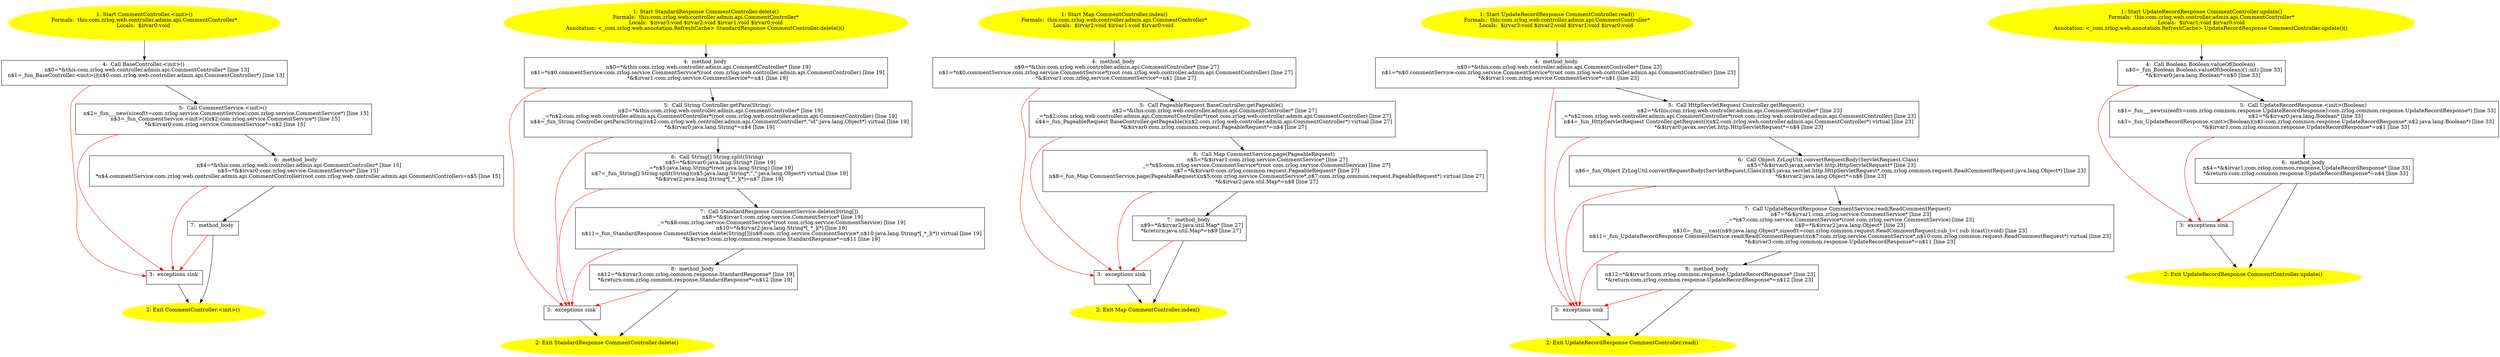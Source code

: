 /* @generated */
digraph cfg {
"com.zrlog.web.controller.admin.api.CommentController.<init>().b9f57dbebb3b1efa78193f4de20ca911_1" [label="1: Start CommentController.<init>()\nFormals:  this:com.zrlog.web.controller.admin.api.CommentController*\nLocals:  $irvar0:void \n  " color=yellow style=filled]
	

	 "com.zrlog.web.controller.admin.api.CommentController.<init>().b9f57dbebb3b1efa78193f4de20ca911_1" -> "com.zrlog.web.controller.admin.api.CommentController.<init>().b9f57dbebb3b1efa78193f4de20ca911_4" ;
"com.zrlog.web.controller.admin.api.CommentController.<init>().b9f57dbebb3b1efa78193f4de20ca911_2" [label="2: Exit CommentController.<init>() \n  " color=yellow style=filled]
	

"com.zrlog.web.controller.admin.api.CommentController.<init>().b9f57dbebb3b1efa78193f4de20ca911_3" [label="3:  exceptions sink \n  " shape="box"]
	

	 "com.zrlog.web.controller.admin.api.CommentController.<init>().b9f57dbebb3b1efa78193f4de20ca911_3" -> "com.zrlog.web.controller.admin.api.CommentController.<init>().b9f57dbebb3b1efa78193f4de20ca911_2" ;
"com.zrlog.web.controller.admin.api.CommentController.<init>().b9f57dbebb3b1efa78193f4de20ca911_4" [label="4:  Call BaseController.<init>() \n   n$0=*&this:com.zrlog.web.controller.admin.api.CommentController* [line 13]\n  n$1=_fun_BaseController.<init>()(n$0:com.zrlog.web.controller.admin.api.CommentController*) [line 13]\n " shape="box"]
	

	 "com.zrlog.web.controller.admin.api.CommentController.<init>().b9f57dbebb3b1efa78193f4de20ca911_4" -> "com.zrlog.web.controller.admin.api.CommentController.<init>().b9f57dbebb3b1efa78193f4de20ca911_5" ;
	 "com.zrlog.web.controller.admin.api.CommentController.<init>().b9f57dbebb3b1efa78193f4de20ca911_4" -> "com.zrlog.web.controller.admin.api.CommentController.<init>().b9f57dbebb3b1efa78193f4de20ca911_3" [color="red" ];
"com.zrlog.web.controller.admin.api.CommentController.<init>().b9f57dbebb3b1efa78193f4de20ca911_5" [label="5:  Call CommentService.<init>() \n   n$2=_fun___new(sizeof(t=com.zrlog.service.CommentService):com.zrlog.service.CommentService*) [line 15]\n  n$3=_fun_CommentService.<init>()(n$2:com.zrlog.service.CommentService*) [line 15]\n  *&$irvar0:com.zrlog.service.CommentService*=n$2 [line 15]\n " shape="box"]
	

	 "com.zrlog.web.controller.admin.api.CommentController.<init>().b9f57dbebb3b1efa78193f4de20ca911_5" -> "com.zrlog.web.controller.admin.api.CommentController.<init>().b9f57dbebb3b1efa78193f4de20ca911_6" ;
	 "com.zrlog.web.controller.admin.api.CommentController.<init>().b9f57dbebb3b1efa78193f4de20ca911_5" -> "com.zrlog.web.controller.admin.api.CommentController.<init>().b9f57dbebb3b1efa78193f4de20ca911_3" [color="red" ];
"com.zrlog.web.controller.admin.api.CommentController.<init>().b9f57dbebb3b1efa78193f4de20ca911_6" [label="6:  method_body \n   n$4=*&this:com.zrlog.web.controller.admin.api.CommentController* [line 15]\n  n$5=*&$irvar0:com.zrlog.service.CommentService* [line 15]\n  *n$4.commentService:com.zrlog.web.controller.admin.api.CommentController(root com.zrlog.web.controller.admin.api.CommentController)=n$5 [line 15]\n " shape="box"]
	

	 "com.zrlog.web.controller.admin.api.CommentController.<init>().b9f57dbebb3b1efa78193f4de20ca911_6" -> "com.zrlog.web.controller.admin.api.CommentController.<init>().b9f57dbebb3b1efa78193f4de20ca911_7" ;
	 "com.zrlog.web.controller.admin.api.CommentController.<init>().b9f57dbebb3b1efa78193f4de20ca911_6" -> "com.zrlog.web.controller.admin.api.CommentController.<init>().b9f57dbebb3b1efa78193f4de20ca911_3" [color="red" ];
"com.zrlog.web.controller.admin.api.CommentController.<init>().b9f57dbebb3b1efa78193f4de20ca911_7" [label="7:  method_body \n  " shape="box"]
	

	 "com.zrlog.web.controller.admin.api.CommentController.<init>().b9f57dbebb3b1efa78193f4de20ca911_7" -> "com.zrlog.web.controller.admin.api.CommentController.<init>().b9f57dbebb3b1efa78193f4de20ca911_2" ;
	 "com.zrlog.web.controller.admin.api.CommentController.<init>().b9f57dbebb3b1efa78193f4de20ca911_7" -> "com.zrlog.web.controller.admin.api.CommentController.<init>().b9f57dbebb3b1efa78193f4de20ca911_3" [color="red" ];
"com.zrlog.web.controller.admin.api.CommentController.delete():com.zrlog.common.response.StandardResp.16277cc84204b69bb57574ef058af51c_1" [label="1: Start StandardResponse CommentController.delete()\nFormals:  this:com.zrlog.web.controller.admin.api.CommentController*\nLocals:  $irvar3:void $irvar2:void $irvar1:void $irvar0:void\nAnnotation: <_com.zrlog.web.annotation.RefreshCache> StandardResponse CommentController.delete()() \n  " color=yellow style=filled]
	

	 "com.zrlog.web.controller.admin.api.CommentController.delete():com.zrlog.common.response.StandardResp.16277cc84204b69bb57574ef058af51c_1" -> "com.zrlog.web.controller.admin.api.CommentController.delete():com.zrlog.common.response.StandardResp.16277cc84204b69bb57574ef058af51c_4" ;
"com.zrlog.web.controller.admin.api.CommentController.delete():com.zrlog.common.response.StandardResp.16277cc84204b69bb57574ef058af51c_2" [label="2: Exit StandardResponse CommentController.delete() \n  " color=yellow style=filled]
	

"com.zrlog.web.controller.admin.api.CommentController.delete():com.zrlog.common.response.StandardResp.16277cc84204b69bb57574ef058af51c_3" [label="3:  exceptions sink \n  " shape="box"]
	

	 "com.zrlog.web.controller.admin.api.CommentController.delete():com.zrlog.common.response.StandardResp.16277cc84204b69bb57574ef058af51c_3" -> "com.zrlog.web.controller.admin.api.CommentController.delete():com.zrlog.common.response.StandardResp.16277cc84204b69bb57574ef058af51c_2" ;
"com.zrlog.web.controller.admin.api.CommentController.delete():com.zrlog.common.response.StandardResp.16277cc84204b69bb57574ef058af51c_4" [label="4:  method_body \n   n$0=*&this:com.zrlog.web.controller.admin.api.CommentController* [line 19]\n  n$1=*n$0.commentService:com.zrlog.service.CommentService*(root com.zrlog.web.controller.admin.api.CommentController) [line 19]\n  *&$irvar1:com.zrlog.service.CommentService*=n$1 [line 19]\n " shape="box"]
	

	 "com.zrlog.web.controller.admin.api.CommentController.delete():com.zrlog.common.response.StandardResp.16277cc84204b69bb57574ef058af51c_4" -> "com.zrlog.web.controller.admin.api.CommentController.delete():com.zrlog.common.response.StandardResp.16277cc84204b69bb57574ef058af51c_5" ;
	 "com.zrlog.web.controller.admin.api.CommentController.delete():com.zrlog.common.response.StandardResp.16277cc84204b69bb57574ef058af51c_4" -> "com.zrlog.web.controller.admin.api.CommentController.delete():com.zrlog.common.response.StandardResp.16277cc84204b69bb57574ef058af51c_3" [color="red" ];
"com.zrlog.web.controller.admin.api.CommentController.delete():com.zrlog.common.response.StandardResp.16277cc84204b69bb57574ef058af51c_5" [label="5:  Call String Controller.getPara(String) \n   n$2=*&this:com.zrlog.web.controller.admin.api.CommentController* [line 19]\n  _=*n$2:com.zrlog.web.controller.admin.api.CommentController*(root com.zrlog.web.controller.admin.api.CommentController) [line 19]\n  n$4=_fun_String Controller.getPara(String)(n$2:com.zrlog.web.controller.admin.api.CommentController*,\"id\":java.lang.Object*) virtual [line 19]\n  *&$irvar0:java.lang.String*=n$4 [line 19]\n " shape="box"]
	

	 "com.zrlog.web.controller.admin.api.CommentController.delete():com.zrlog.common.response.StandardResp.16277cc84204b69bb57574ef058af51c_5" -> "com.zrlog.web.controller.admin.api.CommentController.delete():com.zrlog.common.response.StandardResp.16277cc84204b69bb57574ef058af51c_6" ;
	 "com.zrlog.web.controller.admin.api.CommentController.delete():com.zrlog.common.response.StandardResp.16277cc84204b69bb57574ef058af51c_5" -> "com.zrlog.web.controller.admin.api.CommentController.delete():com.zrlog.common.response.StandardResp.16277cc84204b69bb57574ef058af51c_3" [color="red" ];
"com.zrlog.web.controller.admin.api.CommentController.delete():com.zrlog.common.response.StandardResp.16277cc84204b69bb57574ef058af51c_6" [label="6:  Call String[] String.split(String) \n   n$5=*&$irvar0:java.lang.String* [line 19]\n  _=*n$5:java.lang.String*(root java.lang.String) [line 19]\n  n$7=_fun_String[] String.split(String)(n$5:java.lang.String*,\",\":java.lang.Object*) virtual [line 19]\n  *&$irvar2:java.lang.String*[_*_](*)=n$7 [line 19]\n " shape="box"]
	

	 "com.zrlog.web.controller.admin.api.CommentController.delete():com.zrlog.common.response.StandardResp.16277cc84204b69bb57574ef058af51c_6" -> "com.zrlog.web.controller.admin.api.CommentController.delete():com.zrlog.common.response.StandardResp.16277cc84204b69bb57574ef058af51c_7" ;
	 "com.zrlog.web.controller.admin.api.CommentController.delete():com.zrlog.common.response.StandardResp.16277cc84204b69bb57574ef058af51c_6" -> "com.zrlog.web.controller.admin.api.CommentController.delete():com.zrlog.common.response.StandardResp.16277cc84204b69bb57574ef058af51c_3" [color="red" ];
"com.zrlog.web.controller.admin.api.CommentController.delete():com.zrlog.common.response.StandardResp.16277cc84204b69bb57574ef058af51c_7" [label="7:  Call StandardResponse CommentService.delete(String[]) \n   n$8=*&$irvar1:com.zrlog.service.CommentService* [line 19]\n  _=*n$8:com.zrlog.service.CommentService*(root com.zrlog.service.CommentService) [line 19]\n  n$10=*&$irvar2:java.lang.String*[_*_](*) [line 19]\n  n$11=_fun_StandardResponse CommentService.delete(String[])(n$8:com.zrlog.service.CommentService*,n$10:java.lang.String*[_*_](*)) virtual [line 19]\n  *&$irvar3:com.zrlog.common.response.StandardResponse*=n$11 [line 19]\n " shape="box"]
	

	 "com.zrlog.web.controller.admin.api.CommentController.delete():com.zrlog.common.response.StandardResp.16277cc84204b69bb57574ef058af51c_7" -> "com.zrlog.web.controller.admin.api.CommentController.delete():com.zrlog.common.response.StandardResp.16277cc84204b69bb57574ef058af51c_8" ;
	 "com.zrlog.web.controller.admin.api.CommentController.delete():com.zrlog.common.response.StandardResp.16277cc84204b69bb57574ef058af51c_7" -> "com.zrlog.web.controller.admin.api.CommentController.delete():com.zrlog.common.response.StandardResp.16277cc84204b69bb57574ef058af51c_3" [color="red" ];
"com.zrlog.web.controller.admin.api.CommentController.delete():com.zrlog.common.response.StandardResp.16277cc84204b69bb57574ef058af51c_8" [label="8:  method_body \n   n$12=*&$irvar3:com.zrlog.common.response.StandardResponse* [line 19]\n  *&return:com.zrlog.common.response.StandardResponse*=n$12 [line 19]\n " shape="box"]
	

	 "com.zrlog.web.controller.admin.api.CommentController.delete():com.zrlog.common.response.StandardResp.16277cc84204b69bb57574ef058af51c_8" -> "com.zrlog.web.controller.admin.api.CommentController.delete():com.zrlog.common.response.StandardResp.16277cc84204b69bb57574ef058af51c_2" ;
	 "com.zrlog.web.controller.admin.api.CommentController.delete():com.zrlog.common.response.StandardResp.16277cc84204b69bb57574ef058af51c_8" -> "com.zrlog.web.controller.admin.api.CommentController.delete():com.zrlog.common.response.StandardResp.16277cc84204b69bb57574ef058af51c_3" [color="red" ];
"com.zrlog.web.controller.admin.api.CommentController.index():java.util.Map.59a7674aea696ff711b50d18afba501c_1" [label="1: Start Map CommentController.index()\nFormals:  this:com.zrlog.web.controller.admin.api.CommentController*\nLocals:  $irvar2:void $irvar1:void $irvar0:void \n  " color=yellow style=filled]
	

	 "com.zrlog.web.controller.admin.api.CommentController.index():java.util.Map.59a7674aea696ff711b50d18afba501c_1" -> "com.zrlog.web.controller.admin.api.CommentController.index():java.util.Map.59a7674aea696ff711b50d18afba501c_4" ;
"com.zrlog.web.controller.admin.api.CommentController.index():java.util.Map.59a7674aea696ff711b50d18afba501c_2" [label="2: Exit Map CommentController.index() \n  " color=yellow style=filled]
	

"com.zrlog.web.controller.admin.api.CommentController.index():java.util.Map.59a7674aea696ff711b50d18afba501c_3" [label="3:  exceptions sink \n  " shape="box"]
	

	 "com.zrlog.web.controller.admin.api.CommentController.index():java.util.Map.59a7674aea696ff711b50d18afba501c_3" -> "com.zrlog.web.controller.admin.api.CommentController.index():java.util.Map.59a7674aea696ff711b50d18afba501c_2" ;
"com.zrlog.web.controller.admin.api.CommentController.index():java.util.Map.59a7674aea696ff711b50d18afba501c_4" [label="4:  method_body \n   n$0=*&this:com.zrlog.web.controller.admin.api.CommentController* [line 27]\n  n$1=*n$0.commentService:com.zrlog.service.CommentService*(root com.zrlog.web.controller.admin.api.CommentController) [line 27]\n  *&$irvar1:com.zrlog.service.CommentService*=n$1 [line 27]\n " shape="box"]
	

	 "com.zrlog.web.controller.admin.api.CommentController.index():java.util.Map.59a7674aea696ff711b50d18afba501c_4" -> "com.zrlog.web.controller.admin.api.CommentController.index():java.util.Map.59a7674aea696ff711b50d18afba501c_5" ;
	 "com.zrlog.web.controller.admin.api.CommentController.index():java.util.Map.59a7674aea696ff711b50d18afba501c_4" -> "com.zrlog.web.controller.admin.api.CommentController.index():java.util.Map.59a7674aea696ff711b50d18afba501c_3" [color="red" ];
"com.zrlog.web.controller.admin.api.CommentController.index():java.util.Map.59a7674aea696ff711b50d18afba501c_5" [label="5:  Call PageableRequest BaseController.getPageable() \n   n$2=*&this:com.zrlog.web.controller.admin.api.CommentController* [line 27]\n  _=*n$2:com.zrlog.web.controller.admin.api.CommentController*(root com.zrlog.web.controller.admin.api.CommentController) [line 27]\n  n$4=_fun_PageableRequest BaseController.getPageable()(n$2:com.zrlog.web.controller.admin.api.CommentController*) virtual [line 27]\n  *&$irvar0:com.zrlog.common.request.PageableRequest*=n$4 [line 27]\n " shape="box"]
	

	 "com.zrlog.web.controller.admin.api.CommentController.index():java.util.Map.59a7674aea696ff711b50d18afba501c_5" -> "com.zrlog.web.controller.admin.api.CommentController.index():java.util.Map.59a7674aea696ff711b50d18afba501c_6" ;
	 "com.zrlog.web.controller.admin.api.CommentController.index():java.util.Map.59a7674aea696ff711b50d18afba501c_5" -> "com.zrlog.web.controller.admin.api.CommentController.index():java.util.Map.59a7674aea696ff711b50d18afba501c_3" [color="red" ];
"com.zrlog.web.controller.admin.api.CommentController.index():java.util.Map.59a7674aea696ff711b50d18afba501c_6" [label="6:  Call Map CommentService.page(PageableRequest) \n   n$5=*&$irvar1:com.zrlog.service.CommentService* [line 27]\n  _=*n$5:com.zrlog.service.CommentService*(root com.zrlog.service.CommentService) [line 27]\n  n$7=*&$irvar0:com.zrlog.common.request.PageableRequest* [line 27]\n  n$8=_fun_Map CommentService.page(PageableRequest)(n$5:com.zrlog.service.CommentService*,n$7:com.zrlog.common.request.PageableRequest*) virtual [line 27]\n  *&$irvar2:java.util.Map*=n$8 [line 27]\n " shape="box"]
	

	 "com.zrlog.web.controller.admin.api.CommentController.index():java.util.Map.59a7674aea696ff711b50d18afba501c_6" -> "com.zrlog.web.controller.admin.api.CommentController.index():java.util.Map.59a7674aea696ff711b50d18afba501c_7" ;
	 "com.zrlog.web.controller.admin.api.CommentController.index():java.util.Map.59a7674aea696ff711b50d18afba501c_6" -> "com.zrlog.web.controller.admin.api.CommentController.index():java.util.Map.59a7674aea696ff711b50d18afba501c_3" [color="red" ];
"com.zrlog.web.controller.admin.api.CommentController.index():java.util.Map.59a7674aea696ff711b50d18afba501c_7" [label="7:  method_body \n   n$9=*&$irvar2:java.util.Map* [line 27]\n  *&return:java.util.Map*=n$9 [line 27]\n " shape="box"]
	

	 "com.zrlog.web.controller.admin.api.CommentController.index():java.util.Map.59a7674aea696ff711b50d18afba501c_7" -> "com.zrlog.web.controller.admin.api.CommentController.index():java.util.Map.59a7674aea696ff711b50d18afba501c_2" ;
	 "com.zrlog.web.controller.admin.api.CommentController.index():java.util.Map.59a7674aea696ff711b50d18afba501c_7" -> "com.zrlog.web.controller.admin.api.CommentController.index():java.util.Map.59a7674aea696ff711b50d18afba501c_3" [color="red" ];
"com.zrlog.web.controller.admin.api.CommentController.read():com.zrlog.common.response.UpdateRecordRe.ec8098d7a95dd99eab0cf9db01b8ab8e_1" [label="1: Start UpdateRecordResponse CommentController.read()\nFormals:  this:com.zrlog.web.controller.admin.api.CommentController*\nLocals:  $irvar3:void $irvar2:void $irvar1:void $irvar0:void \n  " color=yellow style=filled]
	

	 "com.zrlog.web.controller.admin.api.CommentController.read():com.zrlog.common.response.UpdateRecordRe.ec8098d7a95dd99eab0cf9db01b8ab8e_1" -> "com.zrlog.web.controller.admin.api.CommentController.read():com.zrlog.common.response.UpdateRecordRe.ec8098d7a95dd99eab0cf9db01b8ab8e_4" ;
"com.zrlog.web.controller.admin.api.CommentController.read():com.zrlog.common.response.UpdateRecordRe.ec8098d7a95dd99eab0cf9db01b8ab8e_2" [label="2: Exit UpdateRecordResponse CommentController.read() \n  " color=yellow style=filled]
	

"com.zrlog.web.controller.admin.api.CommentController.read():com.zrlog.common.response.UpdateRecordRe.ec8098d7a95dd99eab0cf9db01b8ab8e_3" [label="3:  exceptions sink \n  " shape="box"]
	

	 "com.zrlog.web.controller.admin.api.CommentController.read():com.zrlog.common.response.UpdateRecordRe.ec8098d7a95dd99eab0cf9db01b8ab8e_3" -> "com.zrlog.web.controller.admin.api.CommentController.read():com.zrlog.common.response.UpdateRecordRe.ec8098d7a95dd99eab0cf9db01b8ab8e_2" ;
"com.zrlog.web.controller.admin.api.CommentController.read():com.zrlog.common.response.UpdateRecordRe.ec8098d7a95dd99eab0cf9db01b8ab8e_4" [label="4:  method_body \n   n$0=*&this:com.zrlog.web.controller.admin.api.CommentController* [line 23]\n  n$1=*n$0.commentService:com.zrlog.service.CommentService*(root com.zrlog.web.controller.admin.api.CommentController) [line 23]\n  *&$irvar1:com.zrlog.service.CommentService*=n$1 [line 23]\n " shape="box"]
	

	 "com.zrlog.web.controller.admin.api.CommentController.read():com.zrlog.common.response.UpdateRecordRe.ec8098d7a95dd99eab0cf9db01b8ab8e_4" -> "com.zrlog.web.controller.admin.api.CommentController.read():com.zrlog.common.response.UpdateRecordRe.ec8098d7a95dd99eab0cf9db01b8ab8e_5" ;
	 "com.zrlog.web.controller.admin.api.CommentController.read():com.zrlog.common.response.UpdateRecordRe.ec8098d7a95dd99eab0cf9db01b8ab8e_4" -> "com.zrlog.web.controller.admin.api.CommentController.read():com.zrlog.common.response.UpdateRecordRe.ec8098d7a95dd99eab0cf9db01b8ab8e_3" [color="red" ];
"com.zrlog.web.controller.admin.api.CommentController.read():com.zrlog.common.response.UpdateRecordRe.ec8098d7a95dd99eab0cf9db01b8ab8e_5" [label="5:  Call HttpServletRequest Controller.getRequest() \n   n$2=*&this:com.zrlog.web.controller.admin.api.CommentController* [line 23]\n  _=*n$2:com.zrlog.web.controller.admin.api.CommentController*(root com.zrlog.web.controller.admin.api.CommentController) [line 23]\n  n$4=_fun_HttpServletRequest Controller.getRequest()(n$2:com.zrlog.web.controller.admin.api.CommentController*) virtual [line 23]\n  *&$irvar0:javax.servlet.http.HttpServletRequest*=n$4 [line 23]\n " shape="box"]
	

	 "com.zrlog.web.controller.admin.api.CommentController.read():com.zrlog.common.response.UpdateRecordRe.ec8098d7a95dd99eab0cf9db01b8ab8e_5" -> "com.zrlog.web.controller.admin.api.CommentController.read():com.zrlog.common.response.UpdateRecordRe.ec8098d7a95dd99eab0cf9db01b8ab8e_6" ;
	 "com.zrlog.web.controller.admin.api.CommentController.read():com.zrlog.common.response.UpdateRecordRe.ec8098d7a95dd99eab0cf9db01b8ab8e_5" -> "com.zrlog.web.controller.admin.api.CommentController.read():com.zrlog.common.response.UpdateRecordRe.ec8098d7a95dd99eab0cf9db01b8ab8e_3" [color="red" ];
"com.zrlog.web.controller.admin.api.CommentController.read():com.zrlog.common.response.UpdateRecordRe.ec8098d7a95dd99eab0cf9db01b8ab8e_6" [label="6:  Call Object ZrLogUtil.convertRequestBody(ServletRequest,Class) \n   n$5=*&$irvar0:javax.servlet.http.HttpServletRequest* [line 23]\n  n$6=_fun_Object ZrLogUtil.convertRequestBody(ServletRequest,Class)(n$5:javax.servlet.http.HttpServletRequest*,com.zrlog.common.request.ReadCommentRequest:java.lang.Object*) [line 23]\n  *&$irvar2:java.lang.Object*=n$6 [line 23]\n " shape="box"]
	

	 "com.zrlog.web.controller.admin.api.CommentController.read():com.zrlog.common.response.UpdateRecordRe.ec8098d7a95dd99eab0cf9db01b8ab8e_6" -> "com.zrlog.web.controller.admin.api.CommentController.read():com.zrlog.common.response.UpdateRecordRe.ec8098d7a95dd99eab0cf9db01b8ab8e_7" ;
	 "com.zrlog.web.controller.admin.api.CommentController.read():com.zrlog.common.response.UpdateRecordRe.ec8098d7a95dd99eab0cf9db01b8ab8e_6" -> "com.zrlog.web.controller.admin.api.CommentController.read():com.zrlog.common.response.UpdateRecordRe.ec8098d7a95dd99eab0cf9db01b8ab8e_3" [color="red" ];
"com.zrlog.web.controller.admin.api.CommentController.read():com.zrlog.common.response.UpdateRecordRe.ec8098d7a95dd99eab0cf9db01b8ab8e_7" [label="7:  Call UpdateRecordResponse CommentService.read(ReadCommentRequest) \n   n$7=*&$irvar1:com.zrlog.service.CommentService* [line 23]\n  _=*n$7:com.zrlog.service.CommentService*(root com.zrlog.service.CommentService) [line 23]\n  n$9=*&$irvar2:java.lang.Object* [line 23]\n  n$10=_fun___cast(n$9:java.lang.Object*,sizeof(t=com.zrlog.common.request.ReadCommentRequest;sub_t=( sub )(cast)):void) [line 23]\n  n$11=_fun_UpdateRecordResponse CommentService.read(ReadCommentRequest)(n$7:com.zrlog.service.CommentService*,n$10:com.zrlog.common.request.ReadCommentRequest*) virtual [line 23]\n  *&$irvar3:com.zrlog.common.response.UpdateRecordResponse*=n$11 [line 23]\n " shape="box"]
	

	 "com.zrlog.web.controller.admin.api.CommentController.read():com.zrlog.common.response.UpdateRecordRe.ec8098d7a95dd99eab0cf9db01b8ab8e_7" -> "com.zrlog.web.controller.admin.api.CommentController.read():com.zrlog.common.response.UpdateRecordRe.ec8098d7a95dd99eab0cf9db01b8ab8e_8" ;
	 "com.zrlog.web.controller.admin.api.CommentController.read():com.zrlog.common.response.UpdateRecordRe.ec8098d7a95dd99eab0cf9db01b8ab8e_7" -> "com.zrlog.web.controller.admin.api.CommentController.read():com.zrlog.common.response.UpdateRecordRe.ec8098d7a95dd99eab0cf9db01b8ab8e_3" [color="red" ];
"com.zrlog.web.controller.admin.api.CommentController.read():com.zrlog.common.response.UpdateRecordRe.ec8098d7a95dd99eab0cf9db01b8ab8e_8" [label="8:  method_body \n   n$12=*&$irvar3:com.zrlog.common.response.UpdateRecordResponse* [line 23]\n  *&return:com.zrlog.common.response.UpdateRecordResponse*=n$12 [line 23]\n " shape="box"]
	

	 "com.zrlog.web.controller.admin.api.CommentController.read():com.zrlog.common.response.UpdateRecordRe.ec8098d7a95dd99eab0cf9db01b8ab8e_8" -> "com.zrlog.web.controller.admin.api.CommentController.read():com.zrlog.common.response.UpdateRecordRe.ec8098d7a95dd99eab0cf9db01b8ab8e_2" ;
	 "com.zrlog.web.controller.admin.api.CommentController.read():com.zrlog.common.response.UpdateRecordRe.ec8098d7a95dd99eab0cf9db01b8ab8e_8" -> "com.zrlog.web.controller.admin.api.CommentController.read():com.zrlog.common.response.UpdateRecordRe.ec8098d7a95dd99eab0cf9db01b8ab8e_3" [color="red" ];
"com.zrlog.web.controller.admin.api.CommentController.update():com.zrlog.common.response.UpdateRecord.8958f99d442482e32ab9c3e23ceb75f5_1" [label="1: Start UpdateRecordResponse CommentController.update()\nFormals:  this:com.zrlog.web.controller.admin.api.CommentController*\nLocals:  $irvar1:void $irvar0:void\nAnnotation: <_com.zrlog.web.annotation.RefreshCache> UpdateRecordResponse CommentController.update()() \n  " color=yellow style=filled]
	

	 "com.zrlog.web.controller.admin.api.CommentController.update():com.zrlog.common.response.UpdateRecord.8958f99d442482e32ab9c3e23ceb75f5_1" -> "com.zrlog.web.controller.admin.api.CommentController.update():com.zrlog.common.response.UpdateRecord.8958f99d442482e32ab9c3e23ceb75f5_4" ;
"com.zrlog.web.controller.admin.api.CommentController.update():com.zrlog.common.response.UpdateRecord.8958f99d442482e32ab9c3e23ceb75f5_2" [label="2: Exit UpdateRecordResponse CommentController.update() \n  " color=yellow style=filled]
	

"com.zrlog.web.controller.admin.api.CommentController.update():com.zrlog.common.response.UpdateRecord.8958f99d442482e32ab9c3e23ceb75f5_3" [label="3:  exceptions sink \n  " shape="box"]
	

	 "com.zrlog.web.controller.admin.api.CommentController.update():com.zrlog.common.response.UpdateRecord.8958f99d442482e32ab9c3e23ceb75f5_3" -> "com.zrlog.web.controller.admin.api.CommentController.update():com.zrlog.common.response.UpdateRecord.8958f99d442482e32ab9c3e23ceb75f5_2" ;
"com.zrlog.web.controller.admin.api.CommentController.update():com.zrlog.common.response.UpdateRecord.8958f99d442482e32ab9c3e23ceb75f5_4" [label="4:  Call Boolean Boolean.valueOf(boolean) \n   n$0=_fun_Boolean Boolean.valueOf(boolean)(1:int) [line 33]\n  *&$irvar0:java.lang.Boolean*=n$0 [line 33]\n " shape="box"]
	

	 "com.zrlog.web.controller.admin.api.CommentController.update():com.zrlog.common.response.UpdateRecord.8958f99d442482e32ab9c3e23ceb75f5_4" -> "com.zrlog.web.controller.admin.api.CommentController.update():com.zrlog.common.response.UpdateRecord.8958f99d442482e32ab9c3e23ceb75f5_5" ;
	 "com.zrlog.web.controller.admin.api.CommentController.update():com.zrlog.common.response.UpdateRecord.8958f99d442482e32ab9c3e23ceb75f5_4" -> "com.zrlog.web.controller.admin.api.CommentController.update():com.zrlog.common.response.UpdateRecord.8958f99d442482e32ab9c3e23ceb75f5_3" [color="red" ];
"com.zrlog.web.controller.admin.api.CommentController.update():com.zrlog.common.response.UpdateRecord.8958f99d442482e32ab9c3e23ceb75f5_5" [label="5:  Call UpdateRecordResponse.<init>(Boolean) \n   n$1=_fun___new(sizeof(t=com.zrlog.common.response.UpdateRecordResponse):com.zrlog.common.response.UpdateRecordResponse*) [line 33]\n  n$2=*&$irvar0:java.lang.Boolean* [line 33]\n  n$3=_fun_UpdateRecordResponse.<init>(Boolean)(n$1:com.zrlog.common.response.UpdateRecordResponse*,n$2:java.lang.Boolean*) [line 33]\n  *&$irvar1:com.zrlog.common.response.UpdateRecordResponse*=n$1 [line 33]\n " shape="box"]
	

	 "com.zrlog.web.controller.admin.api.CommentController.update():com.zrlog.common.response.UpdateRecord.8958f99d442482e32ab9c3e23ceb75f5_5" -> "com.zrlog.web.controller.admin.api.CommentController.update():com.zrlog.common.response.UpdateRecord.8958f99d442482e32ab9c3e23ceb75f5_6" ;
	 "com.zrlog.web.controller.admin.api.CommentController.update():com.zrlog.common.response.UpdateRecord.8958f99d442482e32ab9c3e23ceb75f5_5" -> "com.zrlog.web.controller.admin.api.CommentController.update():com.zrlog.common.response.UpdateRecord.8958f99d442482e32ab9c3e23ceb75f5_3" [color="red" ];
"com.zrlog.web.controller.admin.api.CommentController.update():com.zrlog.common.response.UpdateRecord.8958f99d442482e32ab9c3e23ceb75f5_6" [label="6:  method_body \n   n$4=*&$irvar1:com.zrlog.common.response.UpdateRecordResponse* [line 33]\n  *&return:com.zrlog.common.response.UpdateRecordResponse*=n$4 [line 33]\n " shape="box"]
	

	 "com.zrlog.web.controller.admin.api.CommentController.update():com.zrlog.common.response.UpdateRecord.8958f99d442482e32ab9c3e23ceb75f5_6" -> "com.zrlog.web.controller.admin.api.CommentController.update():com.zrlog.common.response.UpdateRecord.8958f99d442482e32ab9c3e23ceb75f5_2" ;
	 "com.zrlog.web.controller.admin.api.CommentController.update():com.zrlog.common.response.UpdateRecord.8958f99d442482e32ab9c3e23ceb75f5_6" -> "com.zrlog.web.controller.admin.api.CommentController.update():com.zrlog.common.response.UpdateRecord.8958f99d442482e32ab9c3e23ceb75f5_3" [color="red" ];
}
